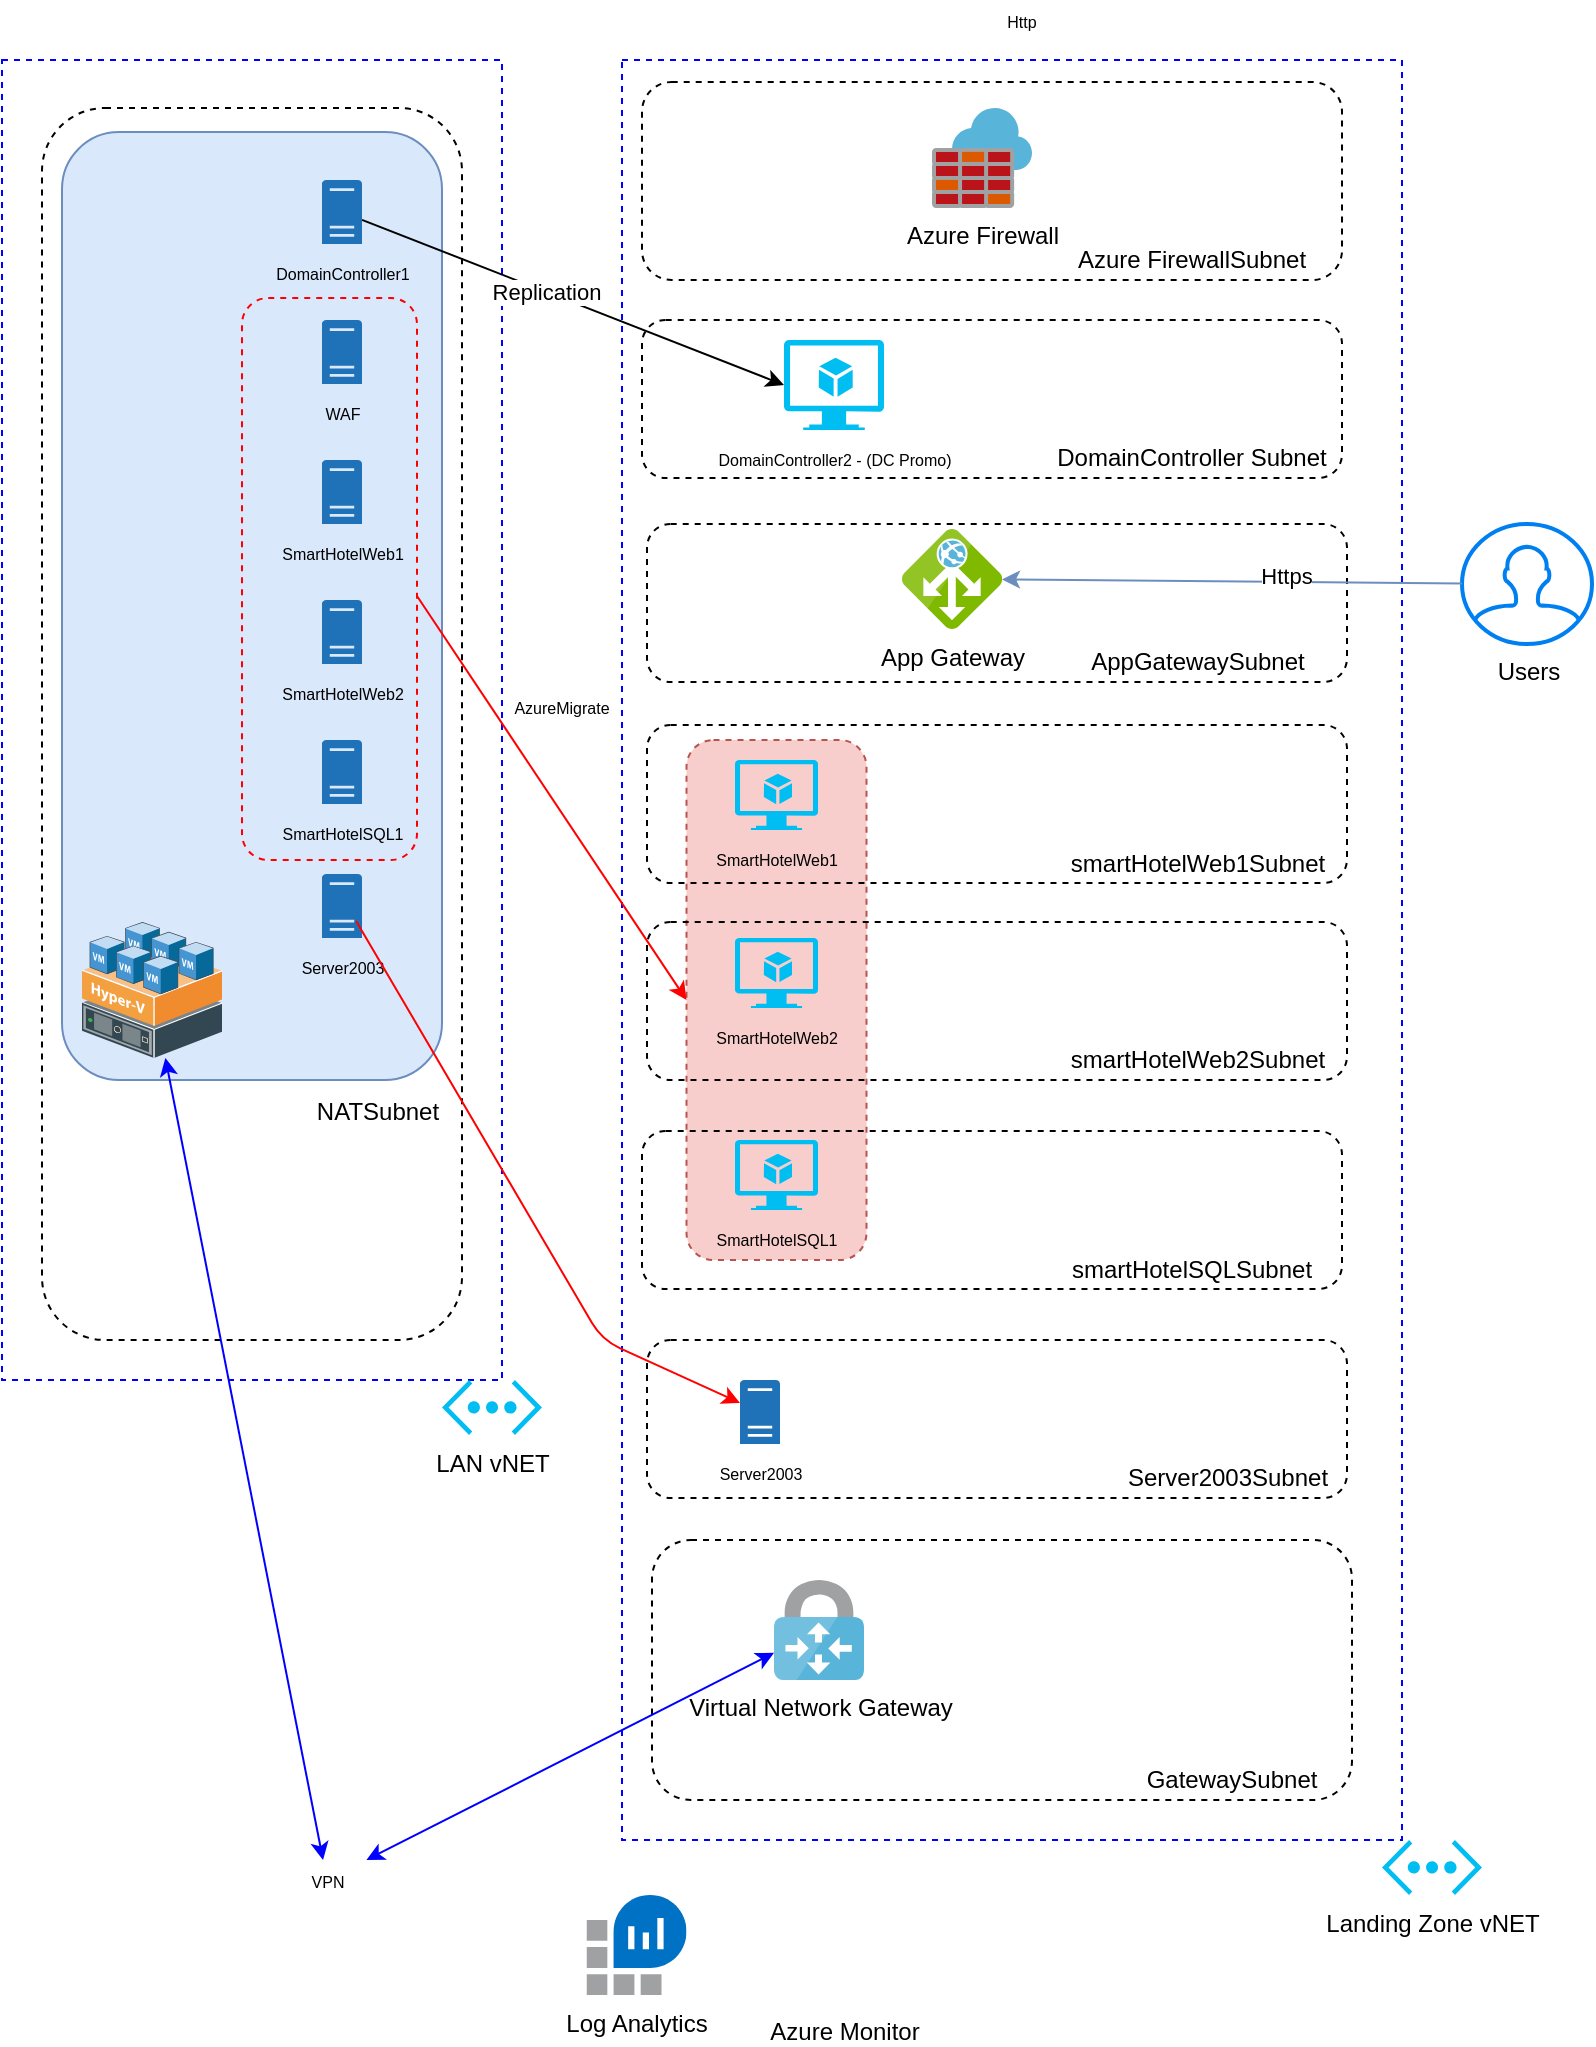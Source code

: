 <mxfile version="13.2.4" type="device"><diagram id="JsVoRyeeoDvxMNXZ6Ha6" name="Page-1"><mxGraphModel dx="1422" dy="713" grid="1" gridSize="10" guides="1" tooltips="1" connect="1" arrows="1" fold="1" page="1" pageScale="1" pageWidth="827" pageHeight="1169" math="0" shadow="0"><root><mxCell id="0"/><mxCell id="1" parent="0"/><mxCell id="3ujnSr9BnIfoowi1SEeU-4" value="" style="rounded=1;whiteSpace=wrap;html=1;dashed=1;fillColor=none;gradientColor=none;" parent="1" vertex="1"><mxGeometry x="322.5" y="402" width="350" height="79" as="geometry"/></mxCell><mxCell id="lkZfSmpKx2eiWFXdA8ng-30" value="" style="rounded=0;whiteSpace=wrap;html=1;dashed=1;fillColor=none;strokeColor=#0000FF;" parent="1" vertex="1"><mxGeometry x="310" y="170" width="390" height="890" as="geometry"/></mxCell><mxCell id="3ujnSr9BnIfoowi1SEeU-2" value="" style="rounded=1;whiteSpace=wrap;html=1;dashed=1;fillColor=none;gradientColor=none;" parent="1" vertex="1"><mxGeometry x="322.5" y="810" width="350" height="79" as="geometry"/></mxCell><mxCell id="lkZfSmpKx2eiWFXdA8ng-49" value="" style="rounded=1;whiteSpace=wrap;html=1;dashed=1;fillColor=#f8cecc;strokeColor=#b85450;" parent="1" vertex="1"><mxGeometry x="342.25" y="510" width="90" height="260" as="geometry"/></mxCell><mxCell id="lkZfSmpKx2eiWFXdA8ng-37" value="" style="rounded=1;whiteSpace=wrap;html=1;dashed=1;fillColor=none;gradientColor=none;" parent="1" vertex="1"><mxGeometry x="320" y="181" width="350" height="99" as="geometry"/></mxCell><mxCell id="lkZfSmpKx2eiWFXdA8ng-3" value="" style="rounded=0;whiteSpace=wrap;html=1;dashed=1;fillColor=none;strokeColor=#0000FF;" parent="1" vertex="1"><mxGeometry y="170" width="250" height="660" as="geometry"/></mxCell><mxCell id="lkZfSmpKx2eiWFXdA8ng-21" value="" style="rounded=1;whiteSpace=wrap;html=1;fillColor=none;gradientColor=none;dashed=1;" parent="1" vertex="1"><mxGeometry x="20" y="194" width="210" height="616" as="geometry"/></mxCell><mxCell id="lkZfSmpKx2eiWFXdA8ng-20" value="" style="rounded=1;whiteSpace=wrap;html=1;fillColor=#dae8fc;strokeColor=#6c8ebf;" parent="1" vertex="1"><mxGeometry x="30" y="206" width="190" height="474" as="geometry"/></mxCell><mxCell id="lkZfSmpKx2eiWFXdA8ng-1" value="" style="shadow=0;dashed=0;html=1;labelPosition=center;verticalLabelPosition=bottom;verticalAlign=top;align=center;outlineConnect=0;shape=mxgraph.veeam.3d.hyper_v_host;" parent="1" vertex="1"><mxGeometry x="40" y="601" width="70" height="68" as="geometry"/></mxCell><mxCell id="lkZfSmpKx2eiWFXdA8ng-4" value="LAN vNET" style="verticalLabelPosition=bottom;html=1;verticalAlign=top;align=center;strokeColor=none;fillColor=#00BEF2;shape=mxgraph.azure.virtual_network;pointerEvents=1;dashed=1;gradientColor=none;" parent="1" vertex="1"><mxGeometry x="220" y="830" width="50" height="27.5" as="geometry"/></mxCell><mxCell id="lkZfSmpKx2eiWFXdA8ng-6" value="&lt;font style=&quot;font-size: 8px&quot;&gt;WAF&lt;/font&gt;" style="pointerEvents=1;shadow=0;dashed=0;html=1;strokeColor=none;labelPosition=center;verticalLabelPosition=bottom;verticalAlign=top;outlineConnect=0;align=center;shape=mxgraph.office.servers.physical_host;fillColor=#2072B8;" parent="1" vertex="1"><mxGeometry x="160" y="300" width="20" height="32" as="geometry"/></mxCell><mxCell id="lkZfSmpKx2eiWFXdA8ng-7" value="&lt;font style=&quot;font-size: 8px&quot;&gt;SmartHotelWeb1&lt;/font&gt;" style="pointerEvents=1;shadow=0;dashed=0;html=1;strokeColor=none;labelPosition=center;verticalLabelPosition=bottom;verticalAlign=top;outlineConnect=0;align=center;shape=mxgraph.office.servers.physical_host;fillColor=#2072B8;" parent="1" vertex="1"><mxGeometry x="160" y="370" width="20" height="32" as="geometry"/></mxCell><mxCell id="lkZfSmpKx2eiWFXdA8ng-13" value="&lt;font style=&quot;font-size: 8px&quot;&gt;SmartHotelWeb2&lt;/font&gt;" style="pointerEvents=1;shadow=0;dashed=0;html=1;strokeColor=none;labelPosition=center;verticalLabelPosition=bottom;verticalAlign=top;outlineConnect=0;align=center;shape=mxgraph.office.servers.physical_host;fillColor=#2072B8;" parent="1" vertex="1"><mxGeometry x="160" y="440" width="20" height="32" as="geometry"/></mxCell><mxCell id="lkZfSmpKx2eiWFXdA8ng-14" value="&lt;font style=&quot;font-size: 8px&quot;&gt;SmartHotelSQL1&lt;/font&gt;" style="pointerEvents=1;shadow=0;dashed=0;html=1;strokeColor=none;labelPosition=center;verticalLabelPosition=bottom;verticalAlign=top;outlineConnect=0;align=center;shape=mxgraph.office.servers.physical_host;fillColor=#2072B8;" parent="1" vertex="1"><mxGeometry x="160" y="510" width="20" height="32" as="geometry"/></mxCell><mxCell id="lkZfSmpKx2eiWFXdA8ng-42" style="rounded=0;orthogonalLoop=1;jettySize=auto;html=1;entryX=0;entryY=0.5;entryDx=0;entryDy=0;entryPerimeter=0;" parent="1" source="lkZfSmpKx2eiWFXdA8ng-15" target="lkZfSmpKx2eiWFXdA8ng-41" edge="1"><mxGeometry relative="1" as="geometry"/></mxCell><mxCell id="3ujnSr9BnIfoowi1SEeU-16" value="Replication" style="edgeLabel;html=1;align=center;verticalAlign=middle;resizable=0;points=[];" parent="lkZfSmpKx2eiWFXdA8ng-42" vertex="1" connectable="0"><mxGeometry x="-0.128" relative="1" as="geometry"><mxPoint as="offset"/></mxGeometry></mxCell><mxCell id="lkZfSmpKx2eiWFXdA8ng-15" value="&lt;font style=&quot;font-size: 8px&quot;&gt;DomainController1&lt;/font&gt;" style="pointerEvents=1;shadow=0;dashed=0;html=1;strokeColor=none;labelPosition=center;verticalLabelPosition=bottom;verticalAlign=top;outlineConnect=0;align=center;shape=mxgraph.office.servers.physical_host;fillColor=#2072B8;" parent="1" vertex="1"><mxGeometry x="160" y="230" width="20" height="32" as="geometry"/></mxCell><mxCell id="lkZfSmpKx2eiWFXdA8ng-27" value="NATSubnet" style="text;html=1;strokeColor=none;fillColor=none;align=center;verticalAlign=middle;whiteSpace=wrap;rounded=0;dashed=1;" parent="1" vertex="1"><mxGeometry x="167.5" y="685.5" width="40" height="20" as="geometry"/></mxCell><mxCell id="lkZfSmpKx2eiWFXdA8ng-31" value="" style="rounded=1;whiteSpace=wrap;html=1;dashed=1;fillColor=none;gradientColor=none;" parent="1" vertex="1"><mxGeometry x="325" y="910" width="350" height="130" as="geometry"/></mxCell><mxCell id="lkZfSmpKx2eiWFXdA8ng-32" value="GatewaySubnet" style="text;html=1;strokeColor=none;fillColor=none;align=center;verticalAlign=middle;whiteSpace=wrap;rounded=0;dashed=1;" parent="1" vertex="1"><mxGeometry x="595" y="1020" width="40" height="20" as="geometry"/></mxCell><mxCell id="lkZfSmpKx2eiWFXdA8ng-33" value="Virtual Network Gateway" style="aspect=fixed;html=1;points=[];align=center;image;fontSize=12;image=img/lib/mscae/VPN_Gateway.svg;dashed=1;fillColor=none;gradientColor=none;" parent="1" vertex="1"><mxGeometry x="386" y="930" width="45" height="50" as="geometry"/></mxCell><mxCell id="lkZfSmpKx2eiWFXdA8ng-34" value="Landing Zone vNET" style="verticalLabelPosition=bottom;html=1;verticalAlign=top;align=center;strokeColor=none;fillColor=#00BEF2;shape=mxgraph.azure.virtual_network;pointerEvents=1;dashed=1;gradientColor=none;" parent="1" vertex="1"><mxGeometry x="690" y="1060" width="50" height="27.5" as="geometry"/></mxCell><mxCell id="lkZfSmpKx2eiWFXdA8ng-36" value="Azure Firewall" style="aspect=fixed;html=1;points=[];align=center;image;fontSize=12;image=img/lib/mscae/Azure_Firewall.svg;dashed=1;fillColor=none;gradientColor=none;" parent="1" vertex="1"><mxGeometry x="465" y="194" width="50" height="50" as="geometry"/></mxCell><mxCell id="lkZfSmpKx2eiWFXdA8ng-38" value="Azure FirewallSubnet" style="text;html=1;strokeColor=none;fillColor=none;align=center;verticalAlign=middle;whiteSpace=wrap;rounded=0;dashed=1;" parent="1" vertex="1"><mxGeometry x="530" y="260" width="130" height="20" as="geometry"/></mxCell><mxCell id="lkZfSmpKx2eiWFXdA8ng-39" value="" style="rounded=1;whiteSpace=wrap;html=1;dashed=1;fillColor=none;gradientColor=none;" parent="1" vertex="1"><mxGeometry x="320" y="300" width="350" height="79" as="geometry"/></mxCell><mxCell id="lkZfSmpKx2eiWFXdA8ng-40" value="DomainController Subnet" style="text;html=1;strokeColor=none;fillColor=none;align=center;verticalAlign=middle;whiteSpace=wrap;rounded=0;dashed=1;" parent="1" vertex="1"><mxGeometry x="515" y="359" width="160" height="20" as="geometry"/></mxCell><mxCell id="lkZfSmpKx2eiWFXdA8ng-41" value="&lt;font style=&quot;font-size: 8px&quot;&gt;DomainController2 - (DC Promo)&lt;/font&gt;" style="verticalLabelPosition=bottom;html=1;verticalAlign=top;align=center;strokeColor=none;fillColor=#00BEF2;shape=mxgraph.azure.virtual_machine_feature;pointerEvents=1;dashed=1;" parent="1" vertex="1"><mxGeometry x="391" y="310" width="50" height="45" as="geometry"/></mxCell><mxCell id="lkZfSmpKx2eiWFXdA8ng-46" value="&lt;font style=&quot;font-size: 8px&quot;&gt;SmartHotelWeb1&lt;/font&gt;" style="verticalLabelPosition=bottom;html=1;verticalAlign=top;align=center;strokeColor=none;fillColor=#00BEF2;shape=mxgraph.azure.virtual_machine_feature;pointerEvents=1;dashed=1;" parent="1" vertex="1"><mxGeometry x="366.5" y="520" width="41.5" height="35" as="geometry"/></mxCell><mxCell id="lkZfSmpKx2eiWFXdA8ng-47" value="&lt;font style=&quot;font-size: 8px&quot;&gt;SmartHotelWeb2&lt;/font&gt;" style="verticalLabelPosition=bottom;html=1;verticalAlign=top;align=center;strokeColor=none;fillColor=#00BEF2;shape=mxgraph.azure.virtual_machine_feature;pointerEvents=1;dashed=1;" parent="1" vertex="1"><mxGeometry x="366.5" y="609" width="41.5" height="35" as="geometry"/></mxCell><mxCell id="lkZfSmpKx2eiWFXdA8ng-48" value="&lt;font style=&quot;font-size: 8px&quot;&gt;SmartHotelSQL1&lt;/font&gt;" style="verticalLabelPosition=bottom;html=1;verticalAlign=top;align=center;strokeColor=none;fillColor=#00BEF2;shape=mxgraph.azure.virtual_machine_feature;pointerEvents=1;dashed=1;" parent="1" vertex="1"><mxGeometry x="366.5" y="710" width="41.5" height="35" as="geometry"/></mxCell><mxCell id="lkZfSmpKx2eiWFXdA8ng-52" value="&lt;font style=&quot;font-size: 8px&quot;&gt;AzureMigrate&lt;/font&gt;" style="text;html=1;strokeColor=none;fillColor=none;align=center;verticalAlign=middle;whiteSpace=wrap;rounded=0;dashed=1;" parent="1" vertex="1"><mxGeometry x="260" y="482.5" width="40" height="20" as="geometry"/></mxCell><mxCell id="lkZfSmpKx2eiWFXdA8ng-54" value="Users" style="html=1;verticalLabelPosition=bottom;align=center;labelBackgroundColor=#ffffff;verticalAlign=top;strokeWidth=2;strokeColor=#0080F0;shadow=0;dashed=0;shape=mxgraph.ios7.icons.user;fillColor=none;gradientColor=none;" parent="1" vertex="1"><mxGeometry x="730" y="402" width="65" height="60" as="geometry"/></mxCell><mxCell id="lkZfSmpKx2eiWFXdA8ng-55" value="" style="endArrow=classic;html=1;strokeColor=#6c8ebf;fontColor=#000000;fillColor=#dae8fc;" parent="1" source="lkZfSmpKx2eiWFXdA8ng-54" target="HpnSydw1Q8P-L5EwxbCF-1" edge="1"><mxGeometry width="50" height="50" relative="1" as="geometry"><mxPoint x="390" y="250" as="sourcePoint"/><mxPoint x="760" y="513" as="targetPoint"/></mxGeometry></mxCell><mxCell id="HpnSydw1Q8P-L5EwxbCF-2" value="Https" style="edgeLabel;html=1;align=center;verticalAlign=middle;resizable=0;points=[];" vertex="1" connectable="0" parent="lkZfSmpKx2eiWFXdA8ng-55"><mxGeometry x="-0.23" y="-3" relative="1" as="geometry"><mxPoint as="offset"/></mxGeometry></mxCell><mxCell id="lkZfSmpKx2eiWFXdA8ng-56" value="&lt;font style=&quot;font-size: 8px&quot;&gt;Http&lt;/font&gt;" style="text;html=1;strokeColor=none;fillColor=none;align=center;verticalAlign=middle;whiteSpace=wrap;rounded=0;dashed=1;fontColor=#000000;" parent="1" vertex="1"><mxGeometry x="490" y="140" width="40" height="20" as="geometry"/></mxCell><mxCell id="lkZfSmpKx2eiWFXdA8ng-59" value="" style="endArrow=classic;startArrow=classic;html=1;strokeColor=#0000FF;fontColor=#000000;" parent="1" source="lkZfSmpKx2eiWFXdA8ng-60" target="lkZfSmpKx2eiWFXdA8ng-33" edge="1"><mxGeometry width="50" height="50" relative="1" as="geometry"><mxPoint x="250" y="790" as="sourcePoint"/><mxPoint x="150" y="1250" as="targetPoint"/></mxGeometry></mxCell><mxCell id="lkZfSmpKx2eiWFXdA8ng-50" value="" style="rounded=1;whiteSpace=wrap;html=1;dashed=1;fillColor=none;gradientColor=none;strokeColor=#FF0000;" parent="1" vertex="1"><mxGeometry x="120" y="289" width="87.5" height="281" as="geometry"/></mxCell><mxCell id="g9lO0Fu6Uw27X_DiDek3-2" value="&lt;font style=&quot;font-size: 8px&quot;&gt;Server2003&lt;/font&gt;" style="pointerEvents=1;shadow=0;dashed=0;html=1;strokeColor=none;labelPosition=center;verticalLabelPosition=bottom;verticalAlign=top;outlineConnect=0;align=center;shape=mxgraph.office.servers.physical_host;fillColor=#2072B8;" parent="1" vertex="1"><mxGeometry x="160" y="577" width="20" height="32" as="geometry"/></mxCell><mxCell id="g9lO0Fu6Uw27X_DiDek3-4" value="Server2003Subnet" style="text;html=1;strokeColor=none;fillColor=none;align=center;verticalAlign=middle;whiteSpace=wrap;rounded=0;dashed=1;" parent="1" vertex="1"><mxGeometry x="592.5" y="869" width="40" height="20" as="geometry"/></mxCell><mxCell id="g9lO0Fu6Uw27X_DiDek3-6" value="&lt;font style=&quot;font-size: 8px&quot;&gt;Server2003&lt;/font&gt;" style="pointerEvents=1;shadow=0;dashed=0;html=1;strokeColor=none;labelPosition=center;verticalLabelPosition=bottom;verticalAlign=top;outlineConnect=0;align=center;shape=mxgraph.office.servers.physical_host;fillColor=#2072B8;" parent="1" vertex="1"><mxGeometry x="369" y="830" width="20" height="32" as="geometry"/></mxCell><mxCell id="g9lO0Fu6Uw27X_DiDek3-7" value="" style="endArrow=classic;html=1;exitX=0.995;exitY=0.47;exitDx=0;exitDy=0;exitPerimeter=0;strokeColor=#FF0000;" parent="1" target="g9lO0Fu6Uw27X_DiDek3-6" edge="1"><mxGeometry width="50" height="50" relative="1" as="geometry"><mxPoint x="177.062" y="600.47" as="sourcePoint"/><mxPoint x="320" y="699.52" as="targetPoint"/><Array as="points"><mxPoint x="300" y="810"/></Array></mxGeometry></mxCell><mxCell id="lkZfSmpKx2eiWFXdA8ng-60" value="&lt;font style=&quot;font-size: 8px&quot;&gt;VPN&lt;/font&gt;" style="text;html=1;strokeColor=none;fillColor=none;align=center;verticalAlign=middle;whiteSpace=wrap;rounded=0;dashed=1;fontColor=#000000;" parent="1" vertex="1"><mxGeometry x="142.5" y="1070" width="40" height="20" as="geometry"/></mxCell><mxCell id="g9lO0Fu6Uw27X_DiDek3-8" value="" style="endArrow=classic;startArrow=classic;html=1;strokeColor=#0000FF;fontColor=#000000;" parent="1" source="lkZfSmpKx2eiWFXdA8ng-1" target="lkZfSmpKx2eiWFXdA8ng-60" edge="1"><mxGeometry width="50" height="50" relative="1" as="geometry"><mxPoint x="123.08" y="760" as="sourcePoint"/><mxPoint x="391" y="891.968" as="targetPoint"/></mxGeometry></mxCell><mxCell id="3ujnSr9BnIfoowi1SEeU-5" value="AppGatewaySubnet" style="text;html=1;strokeColor=none;fillColor=none;align=center;verticalAlign=middle;whiteSpace=wrap;rounded=0;dashed=1;" parent="1" vertex="1"><mxGeometry x="517.5" y="461" width="160" height="20" as="geometry"/></mxCell><mxCell id="3ujnSr9BnIfoowi1SEeU-8" value="" style="rounded=1;whiteSpace=wrap;html=1;dashed=1;fillColor=none;gradientColor=none;" parent="1" vertex="1"><mxGeometry x="320" y="705.5" width="350" height="79" as="geometry"/></mxCell><mxCell id="3ujnSr9BnIfoowi1SEeU-9" value="smartHotelSQLSubnet" style="text;html=1;strokeColor=none;fillColor=none;align=center;verticalAlign=middle;whiteSpace=wrap;rounded=0;dashed=1;" parent="1" vertex="1"><mxGeometry x="515" y="764.5" width="160" height="20" as="geometry"/></mxCell><mxCell id="3ujnSr9BnIfoowi1SEeU-10" value="" style="rounded=1;whiteSpace=wrap;html=1;dashed=1;fillColor=none;gradientColor=none;" parent="1" vertex="1"><mxGeometry x="322.5" y="601" width="350" height="79" as="geometry"/></mxCell><mxCell id="3ujnSr9BnIfoowi1SEeU-11" value="smartHotelWeb2Subnet" style="text;html=1;strokeColor=none;fillColor=none;align=center;verticalAlign=middle;whiteSpace=wrap;rounded=0;dashed=1;" parent="1" vertex="1"><mxGeometry x="517.5" y="660" width="160" height="20" as="geometry"/></mxCell><mxCell id="3ujnSr9BnIfoowi1SEeU-14" value="" style="rounded=1;whiteSpace=wrap;html=1;dashed=1;fillColor=none;gradientColor=none;" parent="1" vertex="1"><mxGeometry x="322.5" y="502.5" width="350" height="79" as="geometry"/></mxCell><mxCell id="3ujnSr9BnIfoowi1SEeU-15" value="smartHotelWeb1Subnet" style="text;html=1;strokeColor=none;fillColor=none;align=center;verticalAlign=middle;whiteSpace=wrap;rounded=0;dashed=1;" parent="1" vertex="1"><mxGeometry x="517.5" y="561.5" width="160" height="20" as="geometry"/></mxCell><mxCell id="3ujnSr9BnIfoowi1SEeU-17" value="" style="endArrow=classic;html=1;exitX=0.995;exitY=0.47;exitDx=0;exitDy=0;exitPerimeter=0;strokeColor=#FF0000;entryX=0;entryY=0.5;entryDx=0;entryDy=0;" parent="1" target="lkZfSmpKx2eiWFXdA8ng-49" edge="1"><mxGeometry width="50" height="50" relative="1" as="geometry"><mxPoint x="207.502" y="438.0" as="sourcePoint"/><mxPoint x="300" y="580" as="targetPoint"/><Array as="points"/></mxGeometry></mxCell><mxCell id="HpnSydw1Q8P-L5EwxbCF-1" value="App Gateway" style="aspect=fixed;html=1;points=[];align=center;image;fontSize=12;image=img/lib/mscae/Application_Gateway.svg;" vertex="1" parent="1"><mxGeometry x="450" y="404.5" width="50" height="50" as="geometry"/></mxCell><mxCell id="HpnSydw1Q8P-L5EwxbCF-3" value="Log Analytics" style="aspect=fixed;html=1;points=[];align=center;image;fontSize=12;image=img/lib/mscae/Log_Analytics_Workspaces.svg;" vertex="1" parent="1"><mxGeometry x="292.25" y="1087.5" width="50" height="50" as="geometry"/></mxCell><mxCell id="HpnSydw1Q8P-L5EwxbCF-4" value="Azure Monitor" style="shape=image;html=1;verticalAlign=top;verticalLabelPosition=bottom;labelBackgroundColor=#ffffff;imageAspect=0;aspect=fixed;image=https://cdn3.iconfinder.com/data/icons/message-and-communication-sets/50/Icon_iMac-128.png" vertex="1" parent="1"><mxGeometry x="392" y="1083.5" width="58" height="58" as="geometry"/></mxCell></root></mxGraphModel></diagram></mxfile>